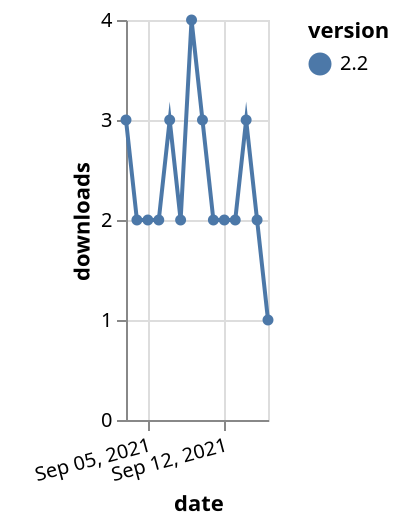 {"$schema": "https://vega.github.io/schema/vega-lite/v5.json", "description": "A simple bar chart with embedded data.", "data": {"values": [{"date": "2021-09-03", "total": 2265, "delta": 3, "version": "2.2"}, {"date": "2021-09-04", "total": 2267, "delta": 2, "version": "2.2"}, {"date": "2021-09-05", "total": 2269, "delta": 2, "version": "2.2"}, {"date": "2021-09-06", "total": 2271, "delta": 2, "version": "2.2"}, {"date": "2021-09-07", "total": 2274, "delta": 3, "version": "2.2"}, {"date": "2021-09-08", "total": 2276, "delta": 2, "version": "2.2"}, {"date": "2021-09-09", "total": 2280, "delta": 4, "version": "2.2"}, {"date": "2021-09-10", "total": 2283, "delta": 3, "version": "2.2"}, {"date": "2021-09-11", "total": 2285, "delta": 2, "version": "2.2"}, {"date": "2021-09-12", "total": 2287, "delta": 2, "version": "2.2"}, {"date": "2021-09-13", "total": 2289, "delta": 2, "version": "2.2"}, {"date": "2021-09-14", "total": 2292, "delta": 3, "version": "2.2"}, {"date": "2021-09-15", "total": 2294, "delta": 2, "version": "2.2"}, {"date": "2021-09-16", "total": 2295, "delta": 1, "version": "2.2"}]}, "width": "container", "mark": {"type": "line", "point": {"filled": true}}, "encoding": {"x": {"field": "date", "type": "temporal", "timeUnit": "yearmonthdate", "title": "date", "axis": {"labelAngle": -15}}, "y": {"field": "delta", "type": "quantitative", "title": "downloads"}, "color": {"field": "version", "type": "nominal"}, "tooltip": {"field": "delta"}}}